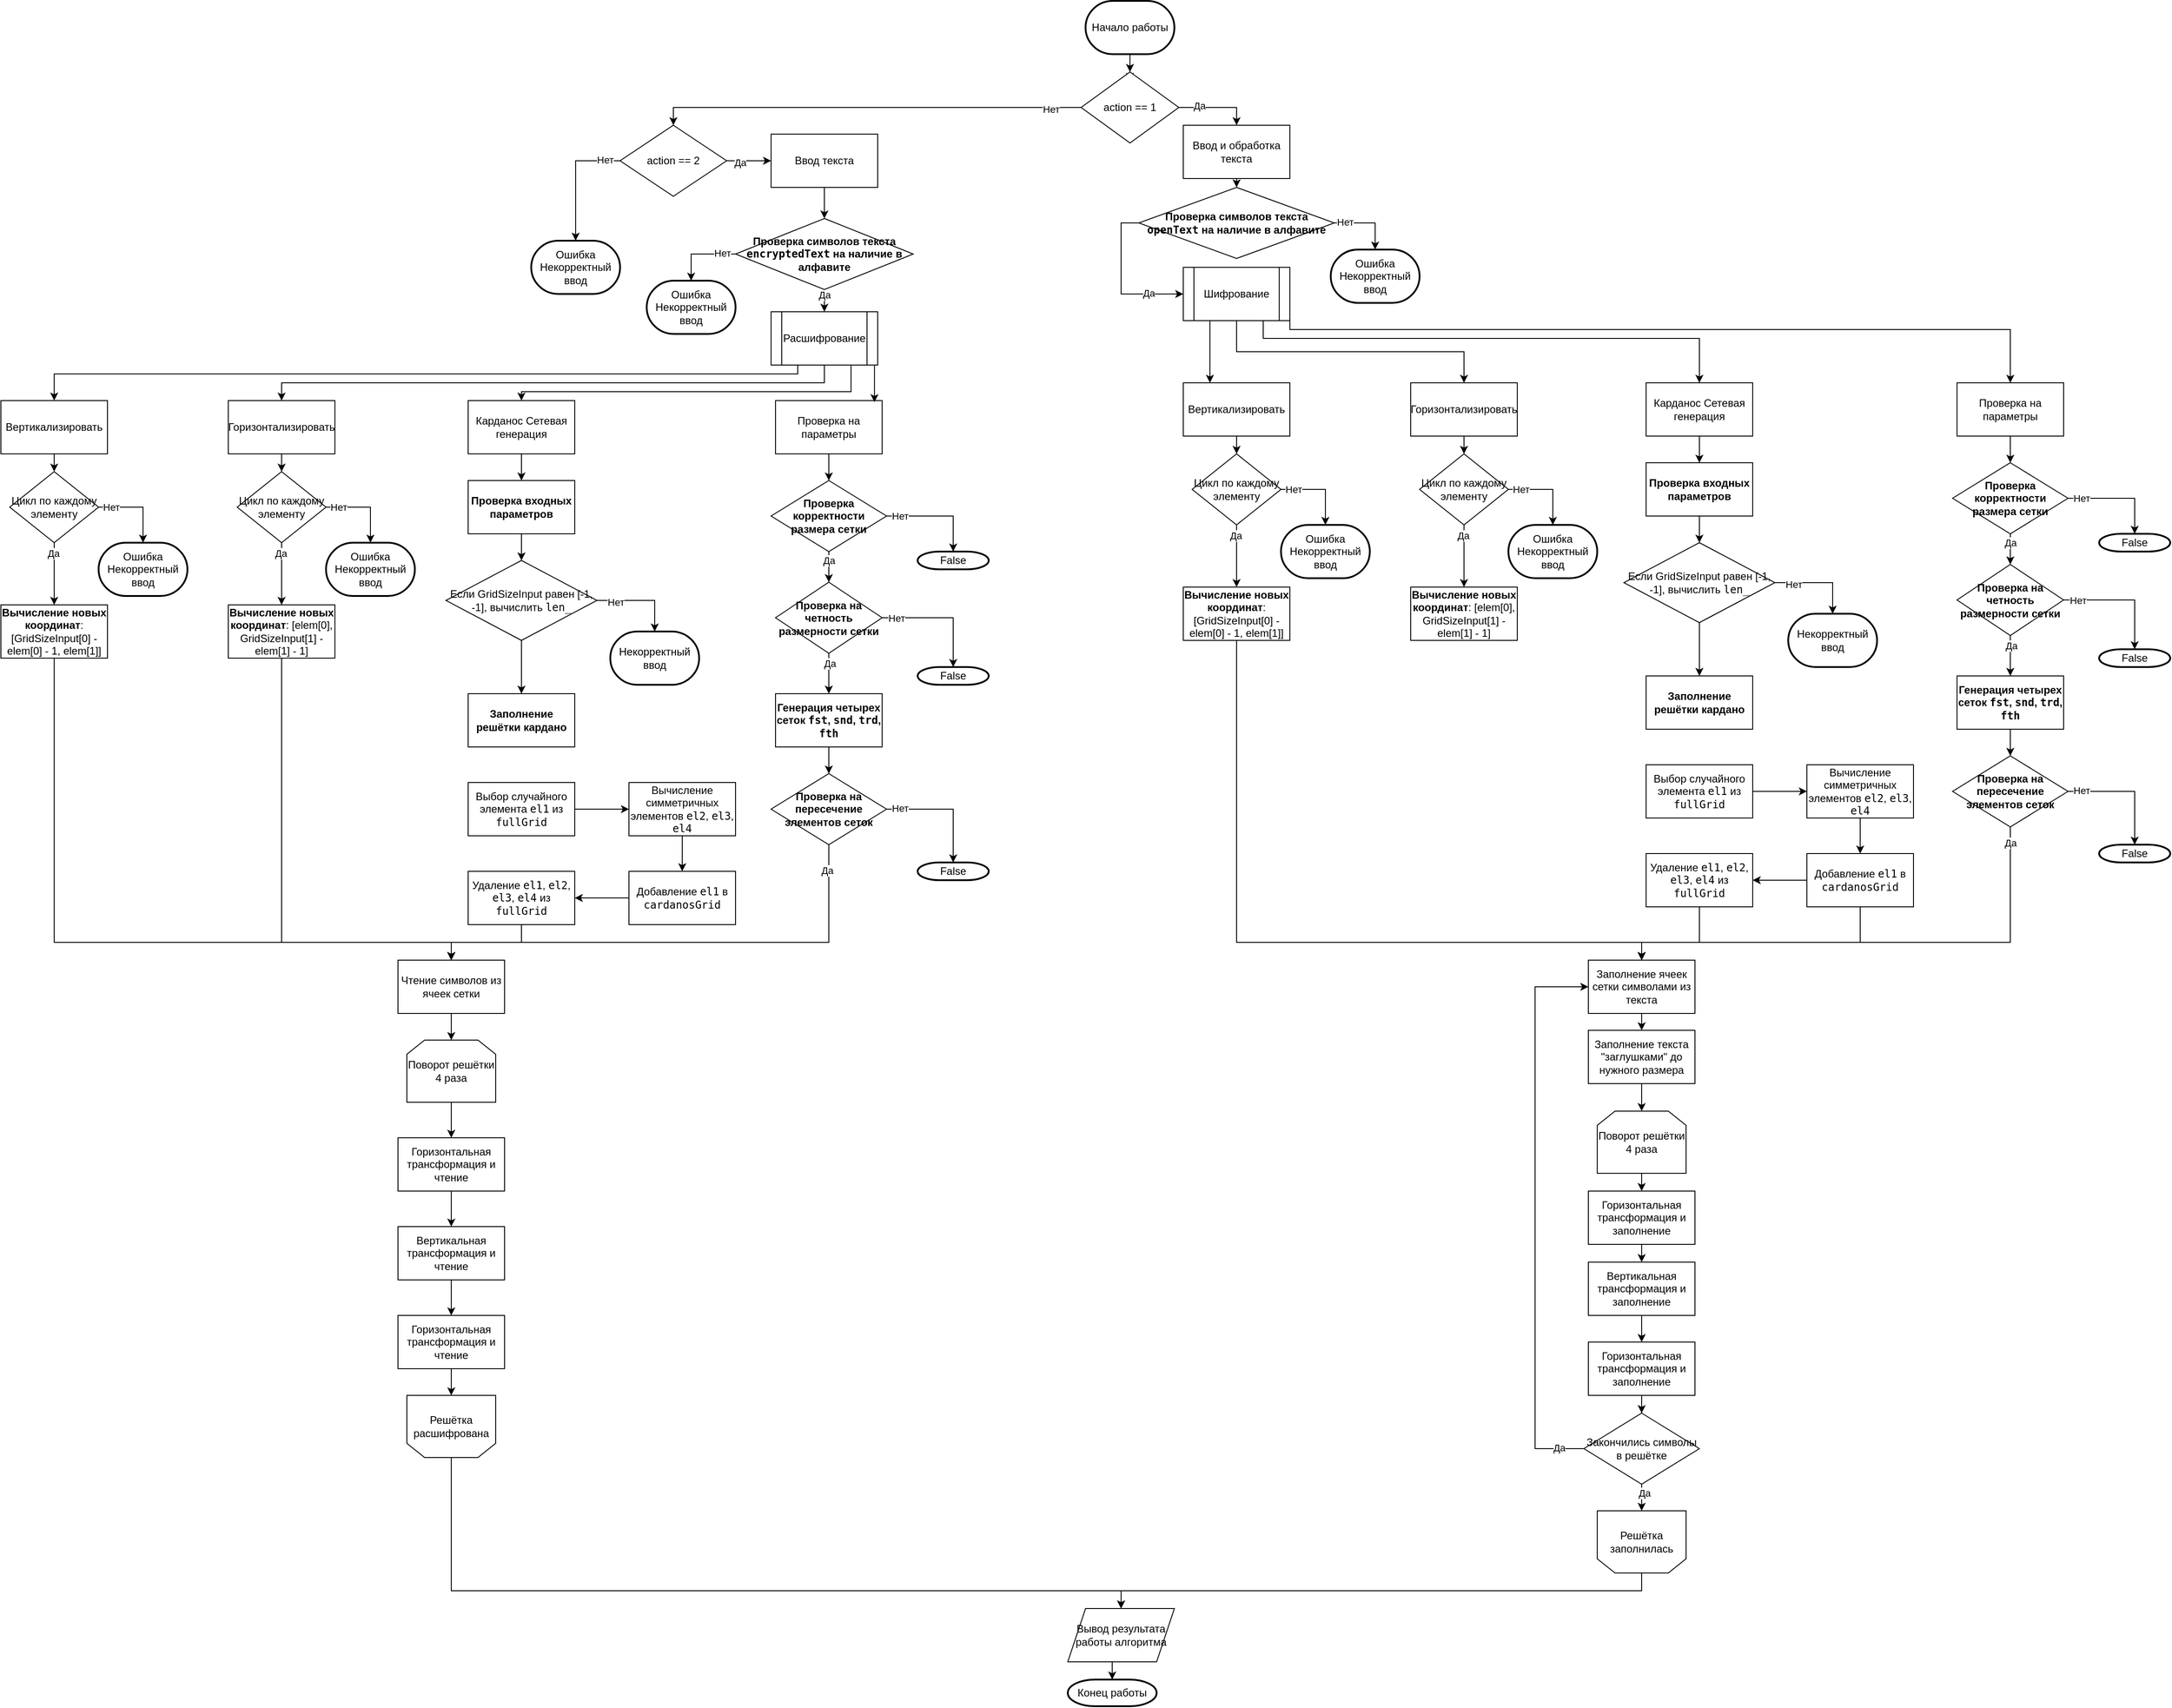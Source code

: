 <mxfile version="24.4.0" type="device">
  <diagram name="Страница — 1" id="r_DKx0A9JSC__PHDNdbE">
    <mxGraphModel dx="3703" dy="1023" grid="1" gridSize="10" guides="1" tooltips="1" connect="1" arrows="1" fold="1" page="1" pageScale="1" pageWidth="827" pageHeight="1169" math="0" shadow="0">
      <root>
        <mxCell id="0" />
        <mxCell id="1" parent="0" />
        <mxCell id="kQdaW1ZjUxV4kraGPTdQ-3" style="edgeStyle=orthogonalEdgeStyle;rounded=0;orthogonalLoop=1;jettySize=auto;html=1;exitX=0.5;exitY=1;exitDx=0;exitDy=0;exitPerimeter=0;entryX=0.5;entryY=0;entryDx=0;entryDy=0;" parent="1" edge="1">
          <mxGeometry relative="1" as="geometry">
            <mxPoint x="414" y="70" as="sourcePoint" />
            <mxPoint x="414" y="100" as="targetPoint" />
          </mxGeometry>
        </mxCell>
        <mxCell id="kQdaW1ZjUxV4kraGPTdQ-4" style="edgeStyle=orthogonalEdgeStyle;rounded=0;orthogonalLoop=1;jettySize=auto;html=1;exitX=0.5;exitY=1;exitDx=0;exitDy=0;exitPerimeter=0;entryX=0.5;entryY=0;entryDx=0;entryDy=0;" parent="1" source="kQdaW1ZjUxV4kraGPTdQ-5" target="kQdaW1ZjUxV4kraGPTdQ-10" edge="1">
          <mxGeometry relative="1" as="geometry" />
        </mxCell>
        <mxCell id="kQdaW1ZjUxV4kraGPTdQ-5" value="Начало работы" style="strokeWidth=2;html=1;shape=mxgraph.flowchart.terminator;whiteSpace=wrap;" parent="1" vertex="1">
          <mxGeometry x="364" y="10" width="100" height="60" as="geometry" />
        </mxCell>
        <mxCell id="kQdaW1ZjUxV4kraGPTdQ-6" style="edgeStyle=orthogonalEdgeStyle;rounded=0;orthogonalLoop=1;jettySize=auto;html=1;exitX=0;exitY=0.5;exitDx=0;exitDy=0;entryX=0.5;entryY=0;entryDx=0;entryDy=0;" parent="1" source="kQdaW1ZjUxV4kraGPTdQ-10" target="kQdaW1ZjUxV4kraGPTdQ-13" edge="1">
          <mxGeometry relative="1" as="geometry" />
        </mxCell>
        <mxCell id="kQdaW1ZjUxV4kraGPTdQ-7" value="Нет" style="edgeLabel;html=1;align=center;verticalAlign=middle;resizable=0;points=[];" parent="kQdaW1ZjUxV4kraGPTdQ-6" vertex="1" connectable="0">
          <mxGeometry x="-0.855" y="2" relative="1" as="geometry">
            <mxPoint as="offset" />
          </mxGeometry>
        </mxCell>
        <mxCell id="kQdaW1ZjUxV4kraGPTdQ-8" style="edgeStyle=orthogonalEdgeStyle;rounded=0;orthogonalLoop=1;jettySize=auto;html=1;exitX=1;exitY=0.5;exitDx=0;exitDy=0;entryX=0.5;entryY=0;entryDx=0;entryDy=0;" parent="1" source="kQdaW1ZjUxV4kraGPTdQ-10" target="TUZo_0uu6zz-YUmoETqF-57" edge="1">
          <mxGeometry relative="1" as="geometry">
            <mxPoint x="534" y="150" as="targetPoint" />
          </mxGeometry>
        </mxCell>
        <mxCell id="kQdaW1ZjUxV4kraGPTdQ-9" value="Да" style="edgeLabel;html=1;align=center;verticalAlign=middle;resizable=0;points=[];" parent="kQdaW1ZjUxV4kraGPTdQ-8" vertex="1" connectable="0">
          <mxGeometry x="-0.469" y="2" relative="1" as="geometry">
            <mxPoint as="offset" />
          </mxGeometry>
        </mxCell>
        <mxCell id="kQdaW1ZjUxV4kraGPTdQ-10" value="action == 1" style="rhombus;whiteSpace=wrap;html=1;" parent="1" vertex="1">
          <mxGeometry x="359" y="90" width="110" height="80" as="geometry" />
        </mxCell>
        <mxCell id="kQdaW1ZjUxV4kraGPTdQ-11" style="edgeStyle=orthogonalEdgeStyle;rounded=0;orthogonalLoop=1;jettySize=auto;html=1;exitX=1;exitY=0.5;exitDx=0;exitDy=0;entryX=0;entryY=0.5;entryDx=0;entryDy=0;" parent="1" source="kQdaW1ZjUxV4kraGPTdQ-13" edge="1">
          <mxGeometry relative="1" as="geometry">
            <mxPoint x="10" y="190" as="targetPoint" />
          </mxGeometry>
        </mxCell>
        <mxCell id="kQdaW1ZjUxV4kraGPTdQ-12" value="Да" style="edgeLabel;html=1;align=center;verticalAlign=middle;resizable=0;points=[];" parent="kQdaW1ZjUxV4kraGPTdQ-11" vertex="1" connectable="0">
          <mxGeometry x="-0.405" y="-2" relative="1" as="geometry">
            <mxPoint as="offset" />
          </mxGeometry>
        </mxCell>
        <mxCell id="kQdaW1ZjUxV4kraGPTdQ-13" value="action == 2" style="rhombus;whiteSpace=wrap;html=1;" parent="1" vertex="1">
          <mxGeometry x="-160" y="150" width="120" height="80" as="geometry" />
        </mxCell>
        <mxCell id="kQdaW1ZjUxV4kraGPTdQ-14" value="Ошибка Некорректный ввод" style="strokeWidth=2;html=1;shape=mxgraph.flowchart.terminator;whiteSpace=wrap;" parent="1" vertex="1">
          <mxGeometry x="-260" y="280" width="100" height="60" as="geometry" />
        </mxCell>
        <mxCell id="kQdaW1ZjUxV4kraGPTdQ-15" style="edgeStyle=orthogonalEdgeStyle;rounded=0;orthogonalLoop=1;jettySize=auto;html=1;exitX=0;exitY=0.5;exitDx=0;exitDy=0;entryX=0.5;entryY=0;entryDx=0;entryDy=0;entryPerimeter=0;" parent="1" source="kQdaW1ZjUxV4kraGPTdQ-13" target="kQdaW1ZjUxV4kraGPTdQ-14" edge="1">
          <mxGeometry relative="1" as="geometry" />
        </mxCell>
        <mxCell id="kQdaW1ZjUxV4kraGPTdQ-16" value="Нет" style="edgeLabel;html=1;align=center;verticalAlign=middle;resizable=0;points=[];" parent="kQdaW1ZjUxV4kraGPTdQ-15" vertex="1" connectable="0">
          <mxGeometry x="-0.76" y="-1" relative="1" as="geometry">
            <mxPoint as="offset" />
          </mxGeometry>
        </mxCell>
        <mxCell id="TUZo_0uu6zz-YUmoETqF-12" style="edgeStyle=orthogonalEdgeStyle;rounded=0;orthogonalLoop=1;jettySize=auto;html=1;exitX=0.25;exitY=1;exitDx=0;exitDy=0;" edge="1" parent="1" source="kQdaW1ZjUxV4kraGPTdQ-17" target="kQdaW1ZjUxV4kraGPTdQ-23">
          <mxGeometry relative="1" as="geometry">
            <Array as="points">
              <mxPoint x="504" y="430" />
              <mxPoint x="504" y="430" />
            </Array>
          </mxGeometry>
        </mxCell>
        <mxCell id="TUZo_0uu6zz-YUmoETqF-13" style="edgeStyle=orthogonalEdgeStyle;rounded=0;orthogonalLoop=1;jettySize=auto;html=1;exitX=0.5;exitY=1;exitDx=0;exitDy=0;" edge="1" parent="1" source="kQdaW1ZjUxV4kraGPTdQ-17" target="kQdaW1ZjUxV4kraGPTdQ-37">
          <mxGeometry relative="1" as="geometry" />
        </mxCell>
        <mxCell id="TUZo_0uu6zz-YUmoETqF-14" style="edgeStyle=orthogonalEdgeStyle;rounded=0;orthogonalLoop=1;jettySize=auto;html=1;exitX=0.75;exitY=1;exitDx=0;exitDy=0;entryX=0.5;entryY=0;entryDx=0;entryDy=0;" edge="1" parent="1" source="kQdaW1ZjUxV4kraGPTdQ-17" target="kQdaW1ZjUxV4kraGPTdQ-50">
          <mxGeometry relative="1" as="geometry">
            <Array as="points">
              <mxPoint x="564" y="390" />
              <mxPoint x="1055" y="390" />
            </Array>
          </mxGeometry>
        </mxCell>
        <mxCell id="TUZo_0uu6zz-YUmoETqF-15" style="edgeStyle=orthogonalEdgeStyle;rounded=0;orthogonalLoop=1;jettySize=auto;html=1;exitX=1;exitY=1;exitDx=0;exitDy=0;entryX=0.5;entryY=0;entryDx=0;entryDy=0;" edge="1" parent="1" source="kQdaW1ZjUxV4kraGPTdQ-17" target="kQdaW1ZjUxV4kraGPTdQ-71">
          <mxGeometry relative="1" as="geometry">
            <mxPoint x="1320" y="410" as="targetPoint" />
            <Array as="points">
              <mxPoint x="594" y="380" />
              <mxPoint x="1405" y="380" />
            </Array>
          </mxGeometry>
        </mxCell>
        <mxCell id="kQdaW1ZjUxV4kraGPTdQ-17" value="Шифрование" style="shape=process;whiteSpace=wrap;html=1;backgroundOutline=1;" parent="1" vertex="1">
          <mxGeometry x="474" y="310" width="120" height="60" as="geometry" />
        </mxCell>
        <mxCell id="TUZo_0uu6zz-YUmoETqF-6" style="edgeStyle=orthogonalEdgeStyle;rounded=0;orthogonalLoop=1;jettySize=auto;html=1;exitX=0.5;exitY=1;exitDx=0;exitDy=0;entryX=0.5;entryY=0;entryDx=0;entryDy=0;" edge="1" parent="1" target="TUZo_0uu6zz-YUmoETqF-2">
          <mxGeometry relative="1" as="geometry">
            <mxPoint x="534" y="210" as="sourcePoint" />
          </mxGeometry>
        </mxCell>
        <mxCell id="TUZo_0uu6zz-YUmoETqF-35" style="edgeStyle=orthogonalEdgeStyle;rounded=0;orthogonalLoop=1;jettySize=auto;html=1;exitX=0.5;exitY=1;exitDx=0;exitDy=0;entryX=0.5;entryY=0;entryDx=0;entryDy=0;" edge="1" parent="1" target="kQdaW1ZjUxV4kraGPTdQ-199">
          <mxGeometry relative="1" as="geometry">
            <mxPoint x="70" y="220" as="sourcePoint" />
          </mxGeometry>
        </mxCell>
        <mxCell id="TUZo_0uu6zz-YUmoETqF-40" style="edgeStyle=orthogonalEdgeStyle;rounded=0;orthogonalLoop=1;jettySize=auto;html=1;exitX=0.75;exitY=1;exitDx=0;exitDy=0;entryX=0.5;entryY=0;entryDx=0;entryDy=0;" edge="1" parent="1" source="kQdaW1ZjUxV4kraGPTdQ-22" target="kQdaW1ZjUxV4kraGPTdQ-151">
          <mxGeometry relative="1" as="geometry">
            <Array as="points">
              <mxPoint x="100" y="450" />
              <mxPoint x="-271" y="450" />
            </Array>
          </mxGeometry>
        </mxCell>
        <mxCell id="TUZo_0uu6zz-YUmoETqF-41" style="edgeStyle=orthogonalEdgeStyle;rounded=0;orthogonalLoop=1;jettySize=auto;html=1;exitX=0.5;exitY=1;exitDx=0;exitDy=0;entryX=0.5;entryY=0;entryDx=0;entryDy=0;" edge="1" parent="1" source="kQdaW1ZjUxV4kraGPTdQ-22" target="kQdaW1ZjUxV4kraGPTdQ-141">
          <mxGeometry relative="1" as="geometry" />
        </mxCell>
        <mxCell id="TUZo_0uu6zz-YUmoETqF-42" style="edgeStyle=orthogonalEdgeStyle;rounded=0;orthogonalLoop=1;jettySize=auto;html=1;exitX=0.25;exitY=1;exitDx=0;exitDy=0;entryX=0.5;entryY=0;entryDx=0;entryDy=0;" edge="1" parent="1" source="kQdaW1ZjUxV4kraGPTdQ-22" target="kQdaW1ZjUxV4kraGPTdQ-131">
          <mxGeometry relative="1" as="geometry">
            <Array as="points">
              <mxPoint x="40" y="430" />
              <mxPoint x="-797" y="430" />
            </Array>
          </mxGeometry>
        </mxCell>
        <mxCell id="kQdaW1ZjUxV4kraGPTdQ-22" value="Расшифрование" style="shape=process;whiteSpace=wrap;html=1;backgroundOutline=1;" parent="1" vertex="1">
          <mxGeometry x="10" y="360" width="120" height="60" as="geometry" />
        </mxCell>
        <mxCell id="kQdaW1ZjUxV4kraGPTdQ-26" style="edgeStyle=orthogonalEdgeStyle;rounded=0;orthogonalLoop=1;jettySize=auto;html=1;exitX=0.5;exitY=1;exitDx=0;exitDy=0;entryX=0.5;entryY=0;entryDx=0;entryDy=0;" parent="1" source="kQdaW1ZjUxV4kraGPTdQ-23" target="kQdaW1ZjUxV4kraGPTdQ-25" edge="1">
          <mxGeometry relative="1" as="geometry" />
        </mxCell>
        <mxCell id="kQdaW1ZjUxV4kraGPTdQ-23" value="Вертикализировать" style="rounded=0;whiteSpace=wrap;html=1;" parent="1" vertex="1">
          <mxGeometry x="474" y="440" width="120" height="60" as="geometry" />
        </mxCell>
        <mxCell id="kQdaW1ZjUxV4kraGPTdQ-32" style="edgeStyle=orthogonalEdgeStyle;rounded=0;orthogonalLoop=1;jettySize=auto;html=1;exitX=0.5;exitY=1;exitDx=0;exitDy=0;" parent="1" source="kQdaW1ZjUxV4kraGPTdQ-25" target="kQdaW1ZjUxV4kraGPTdQ-31" edge="1">
          <mxGeometry relative="1" as="geometry" />
        </mxCell>
        <mxCell id="kQdaW1ZjUxV4kraGPTdQ-33" value="Да" style="edgeLabel;html=1;align=center;verticalAlign=middle;resizable=0;points=[];" parent="kQdaW1ZjUxV4kraGPTdQ-32" vertex="1" connectable="0">
          <mxGeometry x="-0.657" y="-1" relative="1" as="geometry">
            <mxPoint as="offset" />
          </mxGeometry>
        </mxCell>
        <mxCell id="kQdaW1ZjUxV4kraGPTdQ-25" value="Цикл по каждому элементу" style="rhombus;whiteSpace=wrap;html=1;" parent="1" vertex="1">
          <mxGeometry x="484" y="520" width="100" height="80" as="geometry" />
        </mxCell>
        <mxCell id="kQdaW1ZjUxV4kraGPTdQ-28" value="Ошибка Некорректный ввод" style="strokeWidth=2;html=1;shape=mxgraph.flowchart.terminator;whiteSpace=wrap;" parent="1" vertex="1">
          <mxGeometry x="584" y="600" width="100" height="60" as="geometry" />
        </mxCell>
        <mxCell id="kQdaW1ZjUxV4kraGPTdQ-29" style="edgeStyle=orthogonalEdgeStyle;rounded=0;orthogonalLoop=1;jettySize=auto;html=1;exitX=1;exitY=0.5;exitDx=0;exitDy=0;entryX=0.5;entryY=0;entryDx=0;entryDy=0;entryPerimeter=0;" parent="1" source="kQdaW1ZjUxV4kraGPTdQ-25" target="kQdaW1ZjUxV4kraGPTdQ-28" edge="1">
          <mxGeometry relative="1" as="geometry" />
        </mxCell>
        <mxCell id="kQdaW1ZjUxV4kraGPTdQ-30" value="Нет" style="edgeLabel;html=1;align=center;verticalAlign=middle;resizable=0;points=[];" parent="kQdaW1ZjUxV4kraGPTdQ-29" vertex="1" connectable="0">
          <mxGeometry x="-0.689" relative="1" as="geometry">
            <mxPoint as="offset" />
          </mxGeometry>
        </mxCell>
        <mxCell id="TUZo_0uu6zz-YUmoETqF-18" style="edgeStyle=orthogonalEdgeStyle;rounded=0;orthogonalLoop=1;jettySize=auto;html=1;exitX=0.5;exitY=1;exitDx=0;exitDy=0;entryX=0.5;entryY=0;entryDx=0;entryDy=0;" edge="1" parent="1" source="kQdaW1ZjUxV4kraGPTdQ-31" target="kQdaW1ZjUxV4kraGPTdQ-117">
          <mxGeometry relative="1" as="geometry">
            <Array as="points">
              <mxPoint x="534" y="1070" />
              <mxPoint x="990" y="1070" />
            </Array>
          </mxGeometry>
        </mxCell>
        <mxCell id="kQdaW1ZjUxV4kraGPTdQ-31" value="&lt;strong&gt;Вычисление новых координат&lt;/strong&gt;: [GridSizeInput[0] - elem[0] - 1, elem[1]]" style="rounded=0;whiteSpace=wrap;html=1;" parent="1" vertex="1">
          <mxGeometry x="474" y="670" width="120" height="60" as="geometry" />
        </mxCell>
        <mxCell id="kQdaW1ZjUxV4kraGPTdQ-49" style="edgeStyle=orthogonalEdgeStyle;rounded=0;orthogonalLoop=1;jettySize=auto;html=1;exitX=0.5;exitY=1;exitDx=0;exitDy=0;entryX=0.5;entryY=0;entryDx=0;entryDy=0;" parent="1" source="kQdaW1ZjUxV4kraGPTdQ-37" target="kQdaW1ZjUxV4kraGPTdQ-42" edge="1">
          <mxGeometry relative="1" as="geometry" />
        </mxCell>
        <mxCell id="kQdaW1ZjUxV4kraGPTdQ-37" value="Горизонтализировать" style="rounded=0;whiteSpace=wrap;html=1;" parent="1" vertex="1">
          <mxGeometry x="730" y="440" width="120" height="60" as="geometry" />
        </mxCell>
        <mxCell id="kQdaW1ZjUxV4kraGPTdQ-40" style="edgeStyle=orthogonalEdgeStyle;rounded=0;orthogonalLoop=1;jettySize=auto;html=1;exitX=0.5;exitY=1;exitDx=0;exitDy=0;" parent="1" source="kQdaW1ZjUxV4kraGPTdQ-42" target="kQdaW1ZjUxV4kraGPTdQ-46" edge="1">
          <mxGeometry relative="1" as="geometry" />
        </mxCell>
        <mxCell id="kQdaW1ZjUxV4kraGPTdQ-41" value="Да" style="edgeLabel;html=1;align=center;verticalAlign=middle;resizable=0;points=[];" parent="kQdaW1ZjUxV4kraGPTdQ-40" vertex="1" connectable="0">
          <mxGeometry x="-0.657" y="-1" relative="1" as="geometry">
            <mxPoint as="offset" />
          </mxGeometry>
        </mxCell>
        <mxCell id="kQdaW1ZjUxV4kraGPTdQ-42" value="Цикл по каждому элементу" style="rhombus;whiteSpace=wrap;html=1;" parent="1" vertex="1">
          <mxGeometry x="740" y="520" width="100" height="80" as="geometry" />
        </mxCell>
        <mxCell id="kQdaW1ZjUxV4kraGPTdQ-43" value="Ошибка Некорректный ввод" style="strokeWidth=2;html=1;shape=mxgraph.flowchart.terminator;whiteSpace=wrap;" parent="1" vertex="1">
          <mxGeometry x="840" y="600" width="100" height="60" as="geometry" />
        </mxCell>
        <mxCell id="kQdaW1ZjUxV4kraGPTdQ-44" style="edgeStyle=orthogonalEdgeStyle;rounded=0;orthogonalLoop=1;jettySize=auto;html=1;exitX=1;exitY=0.5;exitDx=0;exitDy=0;entryX=0.5;entryY=0;entryDx=0;entryDy=0;entryPerimeter=0;" parent="1" source="kQdaW1ZjUxV4kraGPTdQ-42" target="kQdaW1ZjUxV4kraGPTdQ-43" edge="1">
          <mxGeometry relative="1" as="geometry" />
        </mxCell>
        <mxCell id="kQdaW1ZjUxV4kraGPTdQ-45" value="Нет" style="edgeLabel;html=1;align=center;verticalAlign=middle;resizable=0;points=[];" parent="kQdaW1ZjUxV4kraGPTdQ-44" vertex="1" connectable="0">
          <mxGeometry x="-0.689" relative="1" as="geometry">
            <mxPoint as="offset" />
          </mxGeometry>
        </mxCell>
        <mxCell id="kQdaW1ZjUxV4kraGPTdQ-46" value="&lt;strong&gt;Вычисление новых координат&lt;/strong&gt;: [elem[0], GridSizeInput[1] - elem[1] - 1]" style="rounded=0;whiteSpace=wrap;html=1;" parent="1" vertex="1">
          <mxGeometry x="730" y="670" width="120" height="60" as="geometry" />
        </mxCell>
        <mxCell id="kQdaW1ZjUxV4kraGPTdQ-53" style="edgeStyle=orthogonalEdgeStyle;rounded=0;orthogonalLoop=1;jettySize=auto;html=1;exitX=0.5;exitY=1;exitDx=0;exitDy=0;entryX=0.5;entryY=0;entryDx=0;entryDy=0;" parent="1" source="kQdaW1ZjUxV4kraGPTdQ-50" target="kQdaW1ZjUxV4kraGPTdQ-52" edge="1">
          <mxGeometry relative="1" as="geometry" />
        </mxCell>
        <mxCell id="kQdaW1ZjUxV4kraGPTdQ-50" value="Карданос Сетевая генерация" style="rounded=0;whiteSpace=wrap;html=1;" parent="1" vertex="1">
          <mxGeometry x="995" y="440" width="120" height="60" as="geometry" />
        </mxCell>
        <mxCell id="kQdaW1ZjUxV4kraGPTdQ-55" style="edgeStyle=orthogonalEdgeStyle;rounded=0;orthogonalLoop=1;jettySize=auto;html=1;exitX=0.5;exitY=1;exitDx=0;exitDy=0;entryX=0.5;entryY=0;entryDx=0;entryDy=0;" parent="1" source="kQdaW1ZjUxV4kraGPTdQ-52" target="kQdaW1ZjUxV4kraGPTdQ-54" edge="1">
          <mxGeometry relative="1" as="geometry" />
        </mxCell>
        <mxCell id="kQdaW1ZjUxV4kraGPTdQ-52" value="&lt;strong&gt;Проверка входных параметров&lt;/strong&gt;" style="rounded=0;whiteSpace=wrap;html=1;" parent="1" vertex="1">
          <mxGeometry x="995" y="530" width="120" height="60" as="geometry" />
        </mxCell>
        <mxCell id="kQdaW1ZjUxV4kraGPTdQ-61" style="edgeStyle=orthogonalEdgeStyle;rounded=0;orthogonalLoop=1;jettySize=auto;html=1;exitX=0.5;exitY=1;exitDx=0;exitDy=0;entryX=0.5;entryY=0;entryDx=0;entryDy=0;" parent="1" source="kQdaW1ZjUxV4kraGPTdQ-54" target="kQdaW1ZjUxV4kraGPTdQ-60" edge="1">
          <mxGeometry relative="1" as="geometry" />
        </mxCell>
        <mxCell id="kQdaW1ZjUxV4kraGPTdQ-54" value="Если GridSizeInput равен [-1, -1], вычислить &lt;code&gt;len_&lt;/code&gt;" style="rhombus;whiteSpace=wrap;html=1;" parent="1" vertex="1">
          <mxGeometry x="970" y="620" width="170" height="90" as="geometry" />
        </mxCell>
        <mxCell id="kQdaW1ZjUxV4kraGPTdQ-56" value="Некорректный ввод" style="strokeWidth=2;html=1;shape=mxgraph.flowchart.terminator;whiteSpace=wrap;" parent="1" vertex="1">
          <mxGeometry x="1155" y="700" width="100" height="60" as="geometry" />
        </mxCell>
        <mxCell id="kQdaW1ZjUxV4kraGPTdQ-57" style="edgeStyle=orthogonalEdgeStyle;rounded=0;orthogonalLoop=1;jettySize=auto;html=1;exitX=1;exitY=0.5;exitDx=0;exitDy=0;entryX=0.5;entryY=0;entryDx=0;entryDy=0;entryPerimeter=0;" parent="1" source="kQdaW1ZjUxV4kraGPTdQ-54" target="kQdaW1ZjUxV4kraGPTdQ-56" edge="1">
          <mxGeometry relative="1" as="geometry" />
        </mxCell>
        <mxCell id="kQdaW1ZjUxV4kraGPTdQ-58" value="Нет" style="edgeLabel;html=1;align=center;verticalAlign=middle;resizable=0;points=[];" parent="kQdaW1ZjUxV4kraGPTdQ-57" vertex="1" connectable="0">
          <mxGeometry x="-0.58" y="-2" relative="1" as="geometry">
            <mxPoint as="offset" />
          </mxGeometry>
        </mxCell>
        <mxCell id="kQdaW1ZjUxV4kraGPTdQ-60" value="&lt;strong&gt;Заполнение решётки кардано&lt;/strong&gt;" style="rounded=0;whiteSpace=wrap;html=1;" parent="1" vertex="1">
          <mxGeometry x="995" y="770" width="120" height="60" as="geometry" />
        </mxCell>
        <mxCell id="kQdaW1ZjUxV4kraGPTdQ-66" style="edgeStyle=orthogonalEdgeStyle;rounded=0;orthogonalLoop=1;jettySize=auto;html=1;exitX=1;exitY=0.5;exitDx=0;exitDy=0;entryX=0;entryY=0.5;entryDx=0;entryDy=0;" parent="1" source="kQdaW1ZjUxV4kraGPTdQ-62" target="kQdaW1ZjUxV4kraGPTdQ-63" edge="1">
          <mxGeometry relative="1" as="geometry" />
        </mxCell>
        <mxCell id="kQdaW1ZjUxV4kraGPTdQ-62" value="Выбор случайного элемента &lt;code&gt;el1&lt;/code&gt; из &lt;code&gt;fullGrid&lt;/code&gt;" style="rounded=0;whiteSpace=wrap;html=1;" parent="1" vertex="1">
          <mxGeometry x="995" y="870" width="120" height="60" as="geometry" />
        </mxCell>
        <mxCell id="kQdaW1ZjUxV4kraGPTdQ-67" style="edgeStyle=orthogonalEdgeStyle;rounded=0;orthogonalLoop=1;jettySize=auto;html=1;exitX=0.5;exitY=1;exitDx=0;exitDy=0;entryX=0.5;entryY=0;entryDx=0;entryDy=0;" parent="1" source="kQdaW1ZjUxV4kraGPTdQ-63" target="kQdaW1ZjUxV4kraGPTdQ-64" edge="1">
          <mxGeometry relative="1" as="geometry" />
        </mxCell>
        <mxCell id="kQdaW1ZjUxV4kraGPTdQ-63" value="Вычисление симметричных элементов &lt;code&gt;el2&lt;/code&gt;, &lt;code&gt;el3&lt;/code&gt;, &lt;code&gt;el4&lt;/code&gt;" style="rounded=0;whiteSpace=wrap;html=1;" parent="1" vertex="1">
          <mxGeometry x="1176" y="870" width="120" height="60" as="geometry" />
        </mxCell>
        <mxCell id="kQdaW1ZjUxV4kraGPTdQ-68" style="edgeStyle=orthogonalEdgeStyle;rounded=0;orthogonalLoop=1;jettySize=auto;html=1;exitX=0;exitY=0.5;exitDx=0;exitDy=0;entryX=1;entryY=0.5;entryDx=0;entryDy=0;" parent="1" source="kQdaW1ZjUxV4kraGPTdQ-64" target="kQdaW1ZjUxV4kraGPTdQ-65" edge="1">
          <mxGeometry relative="1" as="geometry" />
        </mxCell>
        <mxCell id="TUZo_0uu6zz-YUmoETqF-20" style="edgeStyle=orthogonalEdgeStyle;rounded=0;orthogonalLoop=1;jettySize=auto;html=1;exitX=0.5;exitY=1;exitDx=0;exitDy=0;" edge="1" parent="1" source="kQdaW1ZjUxV4kraGPTdQ-64" target="kQdaW1ZjUxV4kraGPTdQ-117">
          <mxGeometry relative="1" as="geometry">
            <Array as="points">
              <mxPoint x="1236" y="1070" />
              <mxPoint x="990" y="1070" />
            </Array>
          </mxGeometry>
        </mxCell>
        <mxCell id="kQdaW1ZjUxV4kraGPTdQ-64" value="Добавление &lt;code&gt;el1&lt;/code&gt; в &lt;code&gt;cardanosGrid&lt;/code&gt;" style="rounded=0;whiteSpace=wrap;html=1;" parent="1" vertex="1">
          <mxGeometry x="1176" y="970" width="120" height="60" as="geometry" />
        </mxCell>
        <mxCell id="TUZo_0uu6zz-YUmoETqF-19" style="edgeStyle=orthogonalEdgeStyle;rounded=0;orthogonalLoop=1;jettySize=auto;html=1;exitX=0.5;exitY=1;exitDx=0;exitDy=0;entryX=0.5;entryY=0;entryDx=0;entryDy=0;" edge="1" parent="1" source="kQdaW1ZjUxV4kraGPTdQ-65" target="kQdaW1ZjUxV4kraGPTdQ-117">
          <mxGeometry relative="1" as="geometry">
            <Array as="points">
              <mxPoint x="1055" y="1070" />
              <mxPoint x="990" y="1070" />
            </Array>
          </mxGeometry>
        </mxCell>
        <mxCell id="kQdaW1ZjUxV4kraGPTdQ-65" value="Удаление &lt;code&gt;el1&lt;/code&gt;, &lt;code&gt;el2&lt;/code&gt;, &lt;code&gt;el3&lt;/code&gt;, &lt;code&gt;el4&lt;/code&gt; из &lt;code&gt;fullGrid&lt;/code&gt;" style="rounded=0;whiteSpace=wrap;html=1;" parent="1" vertex="1">
          <mxGeometry x="995" y="970" width="120" height="60" as="geometry" />
        </mxCell>
        <mxCell id="kQdaW1ZjUxV4kraGPTdQ-74" style="edgeStyle=orthogonalEdgeStyle;rounded=0;orthogonalLoop=1;jettySize=auto;html=1;exitX=0.5;exitY=1;exitDx=0;exitDy=0;entryX=0.5;entryY=0;entryDx=0;entryDy=0;" parent="1" source="kQdaW1ZjUxV4kraGPTdQ-71" edge="1">
          <mxGeometry relative="1" as="geometry">
            <mxPoint x="1405" y="530" as="targetPoint" />
          </mxGeometry>
        </mxCell>
        <mxCell id="kQdaW1ZjUxV4kraGPTdQ-71" value="Проверка на параметры" style="rounded=0;whiteSpace=wrap;html=1;" parent="1" vertex="1">
          <mxGeometry x="1345" y="440" width="120" height="60" as="geometry" />
        </mxCell>
        <mxCell id="kQdaW1ZjUxV4kraGPTdQ-75" value="False" style="strokeWidth=2;html=1;shape=mxgraph.flowchart.terminator;whiteSpace=wrap;" parent="1" vertex="1">
          <mxGeometry x="1505" y="610" width="80" height="20" as="geometry" />
        </mxCell>
        <mxCell id="kQdaW1ZjUxV4kraGPTdQ-84" style="edgeStyle=orthogonalEdgeStyle;rounded=0;orthogonalLoop=1;jettySize=auto;html=1;exitX=0.5;exitY=1;exitDx=0;exitDy=0;entryX=0.5;entryY=0;entryDx=0;entryDy=0;" parent="1" source="kQdaW1ZjUxV4kraGPTdQ-76" target="kQdaW1ZjUxV4kraGPTdQ-79" edge="1">
          <mxGeometry relative="1" as="geometry" />
        </mxCell>
        <mxCell id="kQdaW1ZjUxV4kraGPTdQ-86" value="Да" style="edgeLabel;html=1;align=center;verticalAlign=middle;resizable=0;points=[];" parent="kQdaW1ZjUxV4kraGPTdQ-84" vertex="1" connectable="0">
          <mxGeometry x="-0.42" relative="1" as="geometry">
            <mxPoint as="offset" />
          </mxGeometry>
        </mxCell>
        <mxCell id="kQdaW1ZjUxV4kraGPTdQ-76" value="&lt;strong&gt;Проверка корректности размера сетки&lt;/strong&gt;" style="rhombus;whiteSpace=wrap;html=1;" parent="1" vertex="1">
          <mxGeometry x="1340" y="530" width="130" height="80" as="geometry" />
        </mxCell>
        <mxCell id="kQdaW1ZjUxV4kraGPTdQ-77" style="edgeStyle=orthogonalEdgeStyle;rounded=0;orthogonalLoop=1;jettySize=auto;html=1;exitX=1;exitY=0.5;exitDx=0;exitDy=0;entryX=0.5;entryY=0;entryDx=0;entryDy=0;entryPerimeter=0;" parent="1" source="kQdaW1ZjUxV4kraGPTdQ-76" target="kQdaW1ZjUxV4kraGPTdQ-75" edge="1">
          <mxGeometry relative="1" as="geometry" />
        </mxCell>
        <mxCell id="kQdaW1ZjUxV4kraGPTdQ-78" value="Нет" style="edgeLabel;html=1;align=center;verticalAlign=middle;resizable=0;points=[];" parent="kQdaW1ZjUxV4kraGPTdQ-77" vertex="1" connectable="0">
          <mxGeometry x="-0.752" relative="1" as="geometry">
            <mxPoint as="offset" />
          </mxGeometry>
        </mxCell>
        <mxCell id="kQdaW1ZjUxV4kraGPTdQ-88" style="edgeStyle=orthogonalEdgeStyle;rounded=0;orthogonalLoop=1;jettySize=auto;html=1;exitX=0.5;exitY=1;exitDx=0;exitDy=0;" parent="1" source="kQdaW1ZjUxV4kraGPTdQ-79" target="kQdaW1ZjUxV4kraGPTdQ-87" edge="1">
          <mxGeometry relative="1" as="geometry" />
        </mxCell>
        <mxCell id="kQdaW1ZjUxV4kraGPTdQ-89" value="Да" style="edgeLabel;html=1;align=center;verticalAlign=middle;resizable=0;points=[];" parent="kQdaW1ZjUxV4kraGPTdQ-88" vertex="1" connectable="0">
          <mxGeometry x="-0.538" y="1" relative="1" as="geometry">
            <mxPoint y="1" as="offset" />
          </mxGeometry>
        </mxCell>
        <mxCell id="kQdaW1ZjUxV4kraGPTdQ-79" value="&lt;strong&gt;Проверка на четность размерности сетки&lt;/strong&gt;" style="rhombus;whiteSpace=wrap;html=1;" parent="1" vertex="1">
          <mxGeometry x="1345" y="644.5" width="120" height="80" as="geometry" />
        </mxCell>
        <mxCell id="kQdaW1ZjUxV4kraGPTdQ-80" value="False" style="strokeWidth=2;html=1;shape=mxgraph.flowchart.terminator;whiteSpace=wrap;" parent="1" vertex="1">
          <mxGeometry x="1505" y="740" width="80" height="20" as="geometry" />
        </mxCell>
        <mxCell id="kQdaW1ZjUxV4kraGPTdQ-81" style="edgeStyle=orthogonalEdgeStyle;rounded=0;orthogonalLoop=1;jettySize=auto;html=1;exitX=1;exitY=0.5;exitDx=0;exitDy=0;entryX=0.5;entryY=0;entryDx=0;entryDy=0;entryPerimeter=0;" parent="1" source="kQdaW1ZjUxV4kraGPTdQ-79" target="kQdaW1ZjUxV4kraGPTdQ-80" edge="1">
          <mxGeometry relative="1" as="geometry" />
        </mxCell>
        <mxCell id="kQdaW1ZjUxV4kraGPTdQ-82" value="Нет" style="edgeLabel;html=1;align=center;verticalAlign=middle;resizable=0;points=[];" parent="kQdaW1ZjUxV4kraGPTdQ-81" vertex="1" connectable="0">
          <mxGeometry x="-0.764" y="1" relative="1" as="geometry">
            <mxPoint y="1" as="offset" />
          </mxGeometry>
        </mxCell>
        <mxCell id="kQdaW1ZjUxV4kraGPTdQ-91" style="edgeStyle=orthogonalEdgeStyle;rounded=0;orthogonalLoop=1;jettySize=auto;html=1;exitX=0.5;exitY=1;exitDx=0;exitDy=0;" parent="1" source="kQdaW1ZjUxV4kraGPTdQ-87" target="kQdaW1ZjUxV4kraGPTdQ-90" edge="1">
          <mxGeometry relative="1" as="geometry" />
        </mxCell>
        <mxCell id="kQdaW1ZjUxV4kraGPTdQ-87" value="&lt;strong&gt;Генерация четырех сеток &lt;code&gt;fst&lt;/code&gt;, &lt;code&gt;snd&lt;/code&gt;, &lt;code&gt;trd&lt;/code&gt;, &lt;code&gt;fth&lt;/code&gt;&lt;/strong&gt;" style="rounded=0;whiteSpace=wrap;html=1;" parent="1" vertex="1">
          <mxGeometry x="1345" y="770" width="120" height="60" as="geometry" />
        </mxCell>
        <mxCell id="TUZo_0uu6zz-YUmoETqF-21" style="edgeStyle=orthogonalEdgeStyle;rounded=0;orthogonalLoop=1;jettySize=auto;html=1;exitX=0.5;exitY=1;exitDx=0;exitDy=0;entryX=0.5;entryY=0;entryDx=0;entryDy=0;" edge="1" parent="1" source="kQdaW1ZjUxV4kraGPTdQ-90" target="kQdaW1ZjUxV4kraGPTdQ-117">
          <mxGeometry relative="1" as="geometry">
            <Array as="points">
              <mxPoint x="1405" y="1070" />
              <mxPoint x="990" y="1070" />
            </Array>
          </mxGeometry>
        </mxCell>
        <mxCell id="TUZo_0uu6zz-YUmoETqF-22" value="Да" style="edgeLabel;html=1;align=center;verticalAlign=middle;resizable=0;points=[];" vertex="1" connectable="0" parent="TUZo_0uu6zz-YUmoETqF-21">
          <mxGeometry x="-0.938" relative="1" as="geometry">
            <mxPoint as="offset" />
          </mxGeometry>
        </mxCell>
        <mxCell id="kQdaW1ZjUxV4kraGPTdQ-90" value="&lt;strong&gt;Проверка на пересечение элементов сеток&lt;/strong&gt;" style="rhombus;whiteSpace=wrap;html=1;" parent="1" vertex="1">
          <mxGeometry x="1340" y="860" width="130" height="80" as="geometry" />
        </mxCell>
        <mxCell id="kQdaW1ZjUxV4kraGPTdQ-92" value="False" style="strokeWidth=2;html=1;shape=mxgraph.flowchart.terminator;whiteSpace=wrap;" parent="1" vertex="1">
          <mxGeometry x="1505" y="960" width="80" height="20" as="geometry" />
        </mxCell>
        <mxCell id="kQdaW1ZjUxV4kraGPTdQ-93" style="edgeStyle=orthogonalEdgeStyle;rounded=0;orthogonalLoop=1;jettySize=auto;html=1;exitX=1;exitY=0.5;exitDx=0;exitDy=0;entryX=0.5;entryY=0;entryDx=0;entryDy=0;entryPerimeter=0;" parent="1" source="kQdaW1ZjUxV4kraGPTdQ-90" target="kQdaW1ZjUxV4kraGPTdQ-92" edge="1">
          <mxGeometry relative="1" as="geometry" />
        </mxCell>
        <mxCell id="kQdaW1ZjUxV4kraGPTdQ-94" value="Нет" style="edgeLabel;html=1;align=center;verticalAlign=middle;resizable=0;points=[];" parent="kQdaW1ZjUxV4kraGPTdQ-93" vertex="1" connectable="0">
          <mxGeometry x="-0.778" y="1" relative="1" as="geometry">
            <mxPoint as="offset" />
          </mxGeometry>
        </mxCell>
        <mxCell id="TUZo_0uu6zz-YUmoETqF-24" style="edgeStyle=orthogonalEdgeStyle;rounded=0;orthogonalLoop=1;jettySize=auto;html=1;exitX=0.5;exitY=1;exitDx=0;exitDy=0;entryX=0.5;entryY=0;entryDx=0;entryDy=0;" edge="1" parent="1" source="kQdaW1ZjUxV4kraGPTdQ-113" target="TUZo_0uu6zz-YUmoETqF-23">
          <mxGeometry relative="1" as="geometry" />
        </mxCell>
        <mxCell id="kQdaW1ZjUxV4kraGPTdQ-113" value="Заполнение текста &quot;заглушками&quot; до нужного размера" style="rounded=0;whiteSpace=wrap;html=1;" parent="1" vertex="1">
          <mxGeometry x="930" y="1169" width="120" height="60" as="geometry" />
        </mxCell>
        <mxCell id="TUZo_0uu6zz-YUmoETqF-16" style="edgeStyle=orthogonalEdgeStyle;rounded=0;orthogonalLoop=1;jettySize=auto;html=1;exitX=0.5;exitY=1;exitDx=0;exitDy=0;entryX=0.5;entryY=0;entryDx=0;entryDy=0;" edge="1" parent="1" source="kQdaW1ZjUxV4kraGPTdQ-117" target="kQdaW1ZjUxV4kraGPTdQ-113">
          <mxGeometry relative="1" as="geometry" />
        </mxCell>
        <mxCell id="kQdaW1ZjUxV4kraGPTdQ-117" value="Заполнение ячеек сетки символами из текста" style="rounded=0;whiteSpace=wrap;html=1;" parent="1" vertex="1">
          <mxGeometry x="930" y="1090" width="120" height="60" as="geometry" />
        </mxCell>
        <mxCell id="kQdaW1ZjUxV4kraGPTdQ-126" style="edgeStyle=orthogonalEdgeStyle;rounded=0;orthogonalLoop=1;jettySize=auto;html=1;exitX=0.5;exitY=1;exitDx=0;exitDy=0;entryX=0.5;entryY=0;entryDx=0;entryDy=0;" parent="1" source="kQdaW1ZjUxV4kraGPTdQ-120" target="kQdaW1ZjUxV4kraGPTdQ-121" edge="1">
          <mxGeometry relative="1" as="geometry" />
        </mxCell>
        <mxCell id="kQdaW1ZjUxV4kraGPTdQ-120" value="Горизонтальная трансформация и заполнение" style="rounded=0;whiteSpace=wrap;html=1;" parent="1" vertex="1">
          <mxGeometry x="930" y="1350" width="120" height="60" as="geometry" />
        </mxCell>
        <mxCell id="TUZo_0uu6zz-YUmoETqF-25" style="edgeStyle=orthogonalEdgeStyle;rounded=0;orthogonalLoop=1;jettySize=auto;html=1;exitX=0.5;exitY=1;exitDx=0;exitDy=0;entryX=0.5;entryY=0;entryDx=0;entryDy=0;" edge="1" parent="1" source="kQdaW1ZjUxV4kraGPTdQ-121" target="kQdaW1ZjUxV4kraGPTdQ-122">
          <mxGeometry relative="1" as="geometry" />
        </mxCell>
        <mxCell id="kQdaW1ZjUxV4kraGPTdQ-121" value="Вертикальная трансформация и заполнение" style="rounded=0;whiteSpace=wrap;html=1;" parent="1" vertex="1">
          <mxGeometry x="930" y="1430" width="120" height="60" as="geometry" />
        </mxCell>
        <mxCell id="TUZo_0uu6zz-YUmoETqF-30" style="edgeStyle=orthogonalEdgeStyle;rounded=0;orthogonalLoop=1;jettySize=auto;html=1;exitX=0.5;exitY=1;exitDx=0;exitDy=0;" edge="1" parent="1" source="kQdaW1ZjUxV4kraGPTdQ-122" target="TUZo_0uu6zz-YUmoETqF-27">
          <mxGeometry relative="1" as="geometry" />
        </mxCell>
        <mxCell id="kQdaW1ZjUxV4kraGPTdQ-122" value="Горизонтальная трансформация и заполнение" style="rounded=0;whiteSpace=wrap;html=1;" parent="1" vertex="1">
          <mxGeometry x="930" y="1520" width="120" height="60" as="geometry" />
        </mxCell>
        <mxCell id="kQdaW1ZjUxV4kraGPTdQ-128" value="Вывод результата работы алгоритма" style="shape=parallelogram;perimeter=parallelogramPerimeter;whiteSpace=wrap;html=1;fixedSize=1;" parent="1" vertex="1">
          <mxGeometry x="344" y="1820" width="120" height="60" as="geometry" />
        </mxCell>
        <mxCell id="kQdaW1ZjUxV4kraGPTdQ-130" style="edgeStyle=orthogonalEdgeStyle;rounded=0;orthogonalLoop=1;jettySize=auto;html=1;exitX=0.5;exitY=1;exitDx=0;exitDy=0;entryX=0.5;entryY=0;entryDx=0;entryDy=0;" parent="1" source="kQdaW1ZjUxV4kraGPTdQ-131" target="kQdaW1ZjUxV4kraGPTdQ-134" edge="1">
          <mxGeometry relative="1" as="geometry" />
        </mxCell>
        <mxCell id="kQdaW1ZjUxV4kraGPTdQ-131" value="Вертикализировать" style="rounded=0;whiteSpace=wrap;html=1;" parent="1" vertex="1">
          <mxGeometry x="-857" y="460" width="120" height="60" as="geometry" />
        </mxCell>
        <mxCell id="kQdaW1ZjUxV4kraGPTdQ-132" style="edgeStyle=orthogonalEdgeStyle;rounded=0;orthogonalLoop=1;jettySize=auto;html=1;exitX=0.5;exitY=1;exitDx=0;exitDy=0;" parent="1" source="kQdaW1ZjUxV4kraGPTdQ-134" target="kQdaW1ZjUxV4kraGPTdQ-138" edge="1">
          <mxGeometry relative="1" as="geometry" />
        </mxCell>
        <mxCell id="kQdaW1ZjUxV4kraGPTdQ-133" value="Да" style="edgeLabel;html=1;align=center;verticalAlign=middle;resizable=0;points=[];" parent="kQdaW1ZjUxV4kraGPTdQ-132" vertex="1" connectable="0">
          <mxGeometry x="-0.657" y="-1" relative="1" as="geometry">
            <mxPoint as="offset" />
          </mxGeometry>
        </mxCell>
        <mxCell id="kQdaW1ZjUxV4kraGPTdQ-134" value="Цикл по каждому элементу" style="rhombus;whiteSpace=wrap;html=1;" parent="1" vertex="1">
          <mxGeometry x="-847" y="540" width="100" height="80" as="geometry" />
        </mxCell>
        <mxCell id="kQdaW1ZjUxV4kraGPTdQ-135" value="Ошибка Некорректный ввод" style="strokeWidth=2;html=1;shape=mxgraph.flowchart.terminator;whiteSpace=wrap;" parent="1" vertex="1">
          <mxGeometry x="-747" y="620" width="100" height="60" as="geometry" />
        </mxCell>
        <mxCell id="kQdaW1ZjUxV4kraGPTdQ-136" style="edgeStyle=orthogonalEdgeStyle;rounded=0;orthogonalLoop=1;jettySize=auto;html=1;exitX=1;exitY=0.5;exitDx=0;exitDy=0;entryX=0.5;entryY=0;entryDx=0;entryDy=0;entryPerimeter=0;" parent="1" source="kQdaW1ZjUxV4kraGPTdQ-134" target="kQdaW1ZjUxV4kraGPTdQ-135" edge="1">
          <mxGeometry relative="1" as="geometry" />
        </mxCell>
        <mxCell id="kQdaW1ZjUxV4kraGPTdQ-137" value="Нет" style="edgeLabel;html=1;align=center;verticalAlign=middle;resizable=0;points=[];" parent="kQdaW1ZjUxV4kraGPTdQ-136" vertex="1" connectable="0">
          <mxGeometry x="-0.689" relative="1" as="geometry">
            <mxPoint as="offset" />
          </mxGeometry>
        </mxCell>
        <mxCell id="TUZo_0uu6zz-YUmoETqF-49" style="edgeStyle=orthogonalEdgeStyle;rounded=0;orthogonalLoop=1;jettySize=auto;html=1;exitX=0.5;exitY=1;exitDx=0;exitDy=0;entryX=0.5;entryY=0;entryDx=0;entryDy=0;" edge="1" parent="1" source="kQdaW1ZjUxV4kraGPTdQ-138" target="kQdaW1ZjUxV4kraGPTdQ-207">
          <mxGeometry relative="1" as="geometry">
            <Array as="points">
              <mxPoint x="-797" y="1070" />
              <mxPoint x="-350" y="1070" />
            </Array>
          </mxGeometry>
        </mxCell>
        <mxCell id="kQdaW1ZjUxV4kraGPTdQ-138" value="&lt;strong&gt;Вычисление новых координат&lt;/strong&gt;: [GridSizeInput[0] - elem[0] - 1, elem[1]]" style="rounded=0;whiteSpace=wrap;html=1;" parent="1" vertex="1">
          <mxGeometry x="-857" y="690" width="120" height="60" as="geometry" />
        </mxCell>
        <mxCell id="kQdaW1ZjUxV4kraGPTdQ-140" style="edgeStyle=orthogonalEdgeStyle;rounded=0;orthogonalLoop=1;jettySize=auto;html=1;exitX=0.5;exitY=1;exitDx=0;exitDy=0;entryX=0.5;entryY=0;entryDx=0;entryDy=0;" parent="1" source="kQdaW1ZjUxV4kraGPTdQ-141" target="kQdaW1ZjUxV4kraGPTdQ-144" edge="1">
          <mxGeometry relative="1" as="geometry" />
        </mxCell>
        <mxCell id="kQdaW1ZjUxV4kraGPTdQ-141" value="Горизонтализировать" style="rounded=0;whiteSpace=wrap;html=1;" parent="1" vertex="1">
          <mxGeometry x="-601" y="460" width="120" height="60" as="geometry" />
        </mxCell>
        <mxCell id="kQdaW1ZjUxV4kraGPTdQ-142" style="edgeStyle=orthogonalEdgeStyle;rounded=0;orthogonalLoop=1;jettySize=auto;html=1;exitX=0.5;exitY=1;exitDx=0;exitDy=0;" parent="1" source="kQdaW1ZjUxV4kraGPTdQ-144" target="kQdaW1ZjUxV4kraGPTdQ-148" edge="1">
          <mxGeometry relative="1" as="geometry" />
        </mxCell>
        <mxCell id="kQdaW1ZjUxV4kraGPTdQ-143" value="Да" style="edgeLabel;html=1;align=center;verticalAlign=middle;resizable=0;points=[];" parent="kQdaW1ZjUxV4kraGPTdQ-142" vertex="1" connectable="0">
          <mxGeometry x="-0.657" y="-1" relative="1" as="geometry">
            <mxPoint as="offset" />
          </mxGeometry>
        </mxCell>
        <mxCell id="kQdaW1ZjUxV4kraGPTdQ-144" value="Цикл по каждому элементу" style="rhombus;whiteSpace=wrap;html=1;" parent="1" vertex="1">
          <mxGeometry x="-591" y="540" width="100" height="80" as="geometry" />
        </mxCell>
        <mxCell id="kQdaW1ZjUxV4kraGPTdQ-145" value="Ошибка Некорректный ввод" style="strokeWidth=2;html=1;shape=mxgraph.flowchart.terminator;whiteSpace=wrap;" parent="1" vertex="1">
          <mxGeometry x="-491" y="620" width="100" height="60" as="geometry" />
        </mxCell>
        <mxCell id="kQdaW1ZjUxV4kraGPTdQ-146" style="edgeStyle=orthogonalEdgeStyle;rounded=0;orthogonalLoop=1;jettySize=auto;html=1;exitX=1;exitY=0.5;exitDx=0;exitDy=0;entryX=0.5;entryY=0;entryDx=0;entryDy=0;entryPerimeter=0;" parent="1" source="kQdaW1ZjUxV4kraGPTdQ-144" target="kQdaW1ZjUxV4kraGPTdQ-145" edge="1">
          <mxGeometry relative="1" as="geometry" />
        </mxCell>
        <mxCell id="kQdaW1ZjUxV4kraGPTdQ-147" value="Нет" style="edgeLabel;html=1;align=center;verticalAlign=middle;resizable=0;points=[];" parent="kQdaW1ZjUxV4kraGPTdQ-146" vertex="1" connectable="0">
          <mxGeometry x="-0.689" relative="1" as="geometry">
            <mxPoint as="offset" />
          </mxGeometry>
        </mxCell>
        <mxCell id="TUZo_0uu6zz-YUmoETqF-48" style="edgeStyle=orthogonalEdgeStyle;rounded=0;orthogonalLoop=1;jettySize=auto;html=1;exitX=0.5;exitY=1;exitDx=0;exitDy=0;entryX=0.5;entryY=0;entryDx=0;entryDy=0;" edge="1" parent="1" source="kQdaW1ZjUxV4kraGPTdQ-148" target="kQdaW1ZjUxV4kraGPTdQ-207">
          <mxGeometry relative="1" as="geometry">
            <Array as="points">
              <mxPoint x="-541" y="1070" />
              <mxPoint x="-350" y="1070" />
            </Array>
          </mxGeometry>
        </mxCell>
        <mxCell id="kQdaW1ZjUxV4kraGPTdQ-148" value="&lt;strong&gt;Вычисление новых координат&lt;/strong&gt;: [elem[0], GridSizeInput[1] - elem[1] - 1]" style="rounded=0;whiteSpace=wrap;html=1;" parent="1" vertex="1">
          <mxGeometry x="-601" y="690" width="120" height="60" as="geometry" />
        </mxCell>
        <mxCell id="kQdaW1ZjUxV4kraGPTdQ-150" style="edgeStyle=orthogonalEdgeStyle;rounded=0;orthogonalLoop=1;jettySize=auto;html=1;exitX=0.5;exitY=1;exitDx=0;exitDy=0;entryX=0.5;entryY=0;entryDx=0;entryDy=0;" parent="1" source="kQdaW1ZjUxV4kraGPTdQ-151" target="kQdaW1ZjUxV4kraGPTdQ-153" edge="1">
          <mxGeometry relative="1" as="geometry" />
        </mxCell>
        <mxCell id="kQdaW1ZjUxV4kraGPTdQ-151" value="Карданос Сетевая генерация" style="rounded=0;whiteSpace=wrap;html=1;" parent="1" vertex="1">
          <mxGeometry x="-331" y="460" width="120" height="60" as="geometry" />
        </mxCell>
        <mxCell id="kQdaW1ZjUxV4kraGPTdQ-152" style="edgeStyle=orthogonalEdgeStyle;rounded=0;orthogonalLoop=1;jettySize=auto;html=1;exitX=0.5;exitY=1;exitDx=0;exitDy=0;entryX=0.5;entryY=0;entryDx=0;entryDy=0;" parent="1" source="kQdaW1ZjUxV4kraGPTdQ-153" target="kQdaW1ZjUxV4kraGPTdQ-155" edge="1">
          <mxGeometry relative="1" as="geometry" />
        </mxCell>
        <mxCell id="kQdaW1ZjUxV4kraGPTdQ-153" value="&lt;strong&gt;Проверка входных параметров&lt;/strong&gt;" style="rounded=0;whiteSpace=wrap;html=1;" parent="1" vertex="1">
          <mxGeometry x="-331" y="550" width="120" height="60" as="geometry" />
        </mxCell>
        <mxCell id="kQdaW1ZjUxV4kraGPTdQ-154" style="edgeStyle=orthogonalEdgeStyle;rounded=0;orthogonalLoop=1;jettySize=auto;html=1;exitX=0.5;exitY=1;exitDx=0;exitDy=0;entryX=0.5;entryY=0;entryDx=0;entryDy=0;" parent="1" source="kQdaW1ZjUxV4kraGPTdQ-155" target="kQdaW1ZjUxV4kraGPTdQ-159" edge="1">
          <mxGeometry relative="1" as="geometry" />
        </mxCell>
        <mxCell id="kQdaW1ZjUxV4kraGPTdQ-155" value="Если GridSizeInput равен [-1, -1], вычислить &lt;code&gt;len_&lt;/code&gt;" style="rhombus;whiteSpace=wrap;html=1;" parent="1" vertex="1">
          <mxGeometry x="-356" y="640" width="170" height="90" as="geometry" />
        </mxCell>
        <mxCell id="kQdaW1ZjUxV4kraGPTdQ-156" value="Некорректный ввод" style="strokeWidth=2;html=1;shape=mxgraph.flowchart.terminator;whiteSpace=wrap;" parent="1" vertex="1">
          <mxGeometry x="-171" y="720" width="100" height="60" as="geometry" />
        </mxCell>
        <mxCell id="kQdaW1ZjUxV4kraGPTdQ-157" style="edgeStyle=orthogonalEdgeStyle;rounded=0;orthogonalLoop=1;jettySize=auto;html=1;exitX=1;exitY=0.5;exitDx=0;exitDy=0;entryX=0.5;entryY=0;entryDx=0;entryDy=0;entryPerimeter=0;" parent="1" source="kQdaW1ZjUxV4kraGPTdQ-155" target="kQdaW1ZjUxV4kraGPTdQ-156" edge="1">
          <mxGeometry relative="1" as="geometry" />
        </mxCell>
        <mxCell id="kQdaW1ZjUxV4kraGPTdQ-158" value="Нет" style="edgeLabel;html=1;align=center;verticalAlign=middle;resizable=0;points=[];" parent="kQdaW1ZjUxV4kraGPTdQ-157" vertex="1" connectable="0">
          <mxGeometry x="-0.58" y="-2" relative="1" as="geometry">
            <mxPoint as="offset" />
          </mxGeometry>
        </mxCell>
        <mxCell id="kQdaW1ZjUxV4kraGPTdQ-159" value="&lt;strong&gt;Заполнение решётки кардано&lt;/strong&gt;" style="rounded=0;whiteSpace=wrap;html=1;" parent="1" vertex="1">
          <mxGeometry x="-331" y="790" width="120" height="60" as="geometry" />
        </mxCell>
        <mxCell id="kQdaW1ZjUxV4kraGPTdQ-160" style="edgeStyle=orthogonalEdgeStyle;rounded=0;orthogonalLoop=1;jettySize=auto;html=1;exitX=1;exitY=0.5;exitDx=0;exitDy=0;entryX=0;entryY=0.5;entryDx=0;entryDy=0;" parent="1" source="kQdaW1ZjUxV4kraGPTdQ-161" target="kQdaW1ZjUxV4kraGPTdQ-163" edge="1">
          <mxGeometry relative="1" as="geometry" />
        </mxCell>
        <mxCell id="kQdaW1ZjUxV4kraGPTdQ-161" value="Выбор случайного элемента &lt;code&gt;el1&lt;/code&gt; из &lt;code&gt;fullGrid&lt;/code&gt;" style="rounded=0;whiteSpace=wrap;html=1;" parent="1" vertex="1">
          <mxGeometry x="-331" y="890" width="120" height="60" as="geometry" />
        </mxCell>
        <mxCell id="kQdaW1ZjUxV4kraGPTdQ-162" style="edgeStyle=orthogonalEdgeStyle;rounded=0;orthogonalLoop=1;jettySize=auto;html=1;exitX=0.5;exitY=1;exitDx=0;exitDy=0;entryX=0.5;entryY=0;entryDx=0;entryDy=0;" parent="1" source="kQdaW1ZjUxV4kraGPTdQ-163" target="kQdaW1ZjUxV4kraGPTdQ-165" edge="1">
          <mxGeometry relative="1" as="geometry" />
        </mxCell>
        <mxCell id="kQdaW1ZjUxV4kraGPTdQ-163" value="Вычисление симметричных элементов &lt;code&gt;el2&lt;/code&gt;, &lt;code&gt;el3&lt;/code&gt;, &lt;code&gt;el4&lt;/code&gt;" style="rounded=0;whiteSpace=wrap;html=1;" parent="1" vertex="1">
          <mxGeometry x="-150" y="890" width="120" height="60" as="geometry" />
        </mxCell>
        <mxCell id="kQdaW1ZjUxV4kraGPTdQ-164" style="edgeStyle=orthogonalEdgeStyle;rounded=0;orthogonalLoop=1;jettySize=auto;html=1;exitX=0;exitY=0.5;exitDx=0;exitDy=0;entryX=1;entryY=0.5;entryDx=0;entryDy=0;" parent="1" source="kQdaW1ZjUxV4kraGPTdQ-165" target="kQdaW1ZjUxV4kraGPTdQ-166" edge="1">
          <mxGeometry relative="1" as="geometry" />
        </mxCell>
        <mxCell id="kQdaW1ZjUxV4kraGPTdQ-165" value="Добавление &lt;code&gt;el1&lt;/code&gt; в &lt;code&gt;cardanosGrid&lt;/code&gt;" style="rounded=0;whiteSpace=wrap;html=1;" parent="1" vertex="1">
          <mxGeometry x="-150" y="990" width="120" height="60" as="geometry" />
        </mxCell>
        <mxCell id="TUZo_0uu6zz-YUmoETqF-45" style="edgeStyle=orthogonalEdgeStyle;rounded=0;orthogonalLoop=1;jettySize=auto;html=1;exitX=0.5;exitY=1;exitDx=0;exitDy=0;entryX=0.5;entryY=0;entryDx=0;entryDy=0;" edge="1" parent="1" source="kQdaW1ZjUxV4kraGPTdQ-166" target="kQdaW1ZjUxV4kraGPTdQ-207">
          <mxGeometry relative="1" as="geometry" />
        </mxCell>
        <mxCell id="kQdaW1ZjUxV4kraGPTdQ-166" value="Удаление &lt;code&gt;el1&lt;/code&gt;, &lt;code&gt;el2&lt;/code&gt;, &lt;code&gt;el3&lt;/code&gt;, &lt;code&gt;el4&lt;/code&gt; из &lt;code&gt;fullGrid&lt;/code&gt;" style="rounded=0;whiteSpace=wrap;html=1;" parent="1" vertex="1">
          <mxGeometry x="-331" y="990" width="120" height="60" as="geometry" />
        </mxCell>
        <mxCell id="kQdaW1ZjUxV4kraGPTdQ-168" style="edgeStyle=orthogonalEdgeStyle;rounded=0;orthogonalLoop=1;jettySize=auto;html=1;exitX=0.5;exitY=1;exitDx=0;exitDy=0;entryX=0.5;entryY=0;entryDx=0;entryDy=0;" parent="1" source="kQdaW1ZjUxV4kraGPTdQ-169" edge="1">
          <mxGeometry relative="1" as="geometry">
            <mxPoint x="75" y="550" as="targetPoint" />
          </mxGeometry>
        </mxCell>
        <mxCell id="kQdaW1ZjUxV4kraGPTdQ-169" value="Проверка на параметры" style="rounded=0;whiteSpace=wrap;html=1;" parent="1" vertex="1">
          <mxGeometry x="15" y="460" width="120" height="60" as="geometry" />
        </mxCell>
        <mxCell id="kQdaW1ZjUxV4kraGPTdQ-170" value="False" style="strokeWidth=2;html=1;shape=mxgraph.flowchart.terminator;whiteSpace=wrap;" parent="1" vertex="1">
          <mxGeometry x="175" y="630" width="80" height="20" as="geometry" />
        </mxCell>
        <mxCell id="kQdaW1ZjUxV4kraGPTdQ-171" style="edgeStyle=orthogonalEdgeStyle;rounded=0;orthogonalLoop=1;jettySize=auto;html=1;exitX=0.5;exitY=1;exitDx=0;exitDy=0;entryX=0.5;entryY=0;entryDx=0;entryDy=0;" parent="1" source="kQdaW1ZjUxV4kraGPTdQ-173" target="kQdaW1ZjUxV4kraGPTdQ-178" edge="1">
          <mxGeometry relative="1" as="geometry" />
        </mxCell>
        <mxCell id="kQdaW1ZjUxV4kraGPTdQ-172" value="Да" style="edgeLabel;html=1;align=center;verticalAlign=middle;resizable=0;points=[];" parent="kQdaW1ZjUxV4kraGPTdQ-171" vertex="1" connectable="0">
          <mxGeometry x="-0.42" relative="1" as="geometry">
            <mxPoint as="offset" />
          </mxGeometry>
        </mxCell>
        <mxCell id="kQdaW1ZjUxV4kraGPTdQ-173" value="&lt;strong&gt;Проверка корректности размера сетки&lt;/strong&gt;" style="rhombus;whiteSpace=wrap;html=1;" parent="1" vertex="1">
          <mxGeometry x="10" y="550" width="130" height="80" as="geometry" />
        </mxCell>
        <mxCell id="kQdaW1ZjUxV4kraGPTdQ-174" style="edgeStyle=orthogonalEdgeStyle;rounded=0;orthogonalLoop=1;jettySize=auto;html=1;exitX=1;exitY=0.5;exitDx=0;exitDy=0;entryX=0.5;entryY=0;entryDx=0;entryDy=0;entryPerimeter=0;" parent="1" source="kQdaW1ZjUxV4kraGPTdQ-173" target="kQdaW1ZjUxV4kraGPTdQ-170" edge="1">
          <mxGeometry relative="1" as="geometry" />
        </mxCell>
        <mxCell id="kQdaW1ZjUxV4kraGPTdQ-175" value="Нет" style="edgeLabel;html=1;align=center;verticalAlign=middle;resizable=0;points=[];" parent="kQdaW1ZjUxV4kraGPTdQ-174" vertex="1" connectable="0">
          <mxGeometry x="-0.752" relative="1" as="geometry">
            <mxPoint as="offset" />
          </mxGeometry>
        </mxCell>
        <mxCell id="kQdaW1ZjUxV4kraGPTdQ-176" style="edgeStyle=orthogonalEdgeStyle;rounded=0;orthogonalLoop=1;jettySize=auto;html=1;exitX=0.5;exitY=1;exitDx=0;exitDy=0;" parent="1" source="kQdaW1ZjUxV4kraGPTdQ-178" target="kQdaW1ZjUxV4kraGPTdQ-183" edge="1">
          <mxGeometry relative="1" as="geometry" />
        </mxCell>
        <mxCell id="kQdaW1ZjUxV4kraGPTdQ-177" value="Да" style="edgeLabel;html=1;align=center;verticalAlign=middle;resizable=0;points=[];" parent="kQdaW1ZjUxV4kraGPTdQ-176" vertex="1" connectable="0">
          <mxGeometry x="-0.538" y="1" relative="1" as="geometry">
            <mxPoint y="1" as="offset" />
          </mxGeometry>
        </mxCell>
        <mxCell id="kQdaW1ZjUxV4kraGPTdQ-178" value="&lt;strong&gt;Проверка на четность размерности сетки&lt;/strong&gt;" style="rhombus;whiteSpace=wrap;html=1;" parent="1" vertex="1">
          <mxGeometry x="15" y="664.5" width="120" height="80" as="geometry" />
        </mxCell>
        <mxCell id="kQdaW1ZjUxV4kraGPTdQ-179" value="False" style="strokeWidth=2;html=1;shape=mxgraph.flowchart.terminator;whiteSpace=wrap;" parent="1" vertex="1">
          <mxGeometry x="175" y="760" width="80" height="20" as="geometry" />
        </mxCell>
        <mxCell id="kQdaW1ZjUxV4kraGPTdQ-180" style="edgeStyle=orthogonalEdgeStyle;rounded=0;orthogonalLoop=1;jettySize=auto;html=1;exitX=1;exitY=0.5;exitDx=0;exitDy=0;entryX=0.5;entryY=0;entryDx=0;entryDy=0;entryPerimeter=0;" parent="1" source="kQdaW1ZjUxV4kraGPTdQ-178" target="kQdaW1ZjUxV4kraGPTdQ-179" edge="1">
          <mxGeometry relative="1" as="geometry" />
        </mxCell>
        <mxCell id="kQdaW1ZjUxV4kraGPTdQ-181" value="Нет" style="edgeLabel;html=1;align=center;verticalAlign=middle;resizable=0;points=[];" parent="kQdaW1ZjUxV4kraGPTdQ-180" vertex="1" connectable="0">
          <mxGeometry x="-0.764" y="1" relative="1" as="geometry">
            <mxPoint y="1" as="offset" />
          </mxGeometry>
        </mxCell>
        <mxCell id="kQdaW1ZjUxV4kraGPTdQ-182" style="edgeStyle=orthogonalEdgeStyle;rounded=0;orthogonalLoop=1;jettySize=auto;html=1;exitX=0.5;exitY=1;exitDx=0;exitDy=0;" parent="1" source="kQdaW1ZjUxV4kraGPTdQ-183" target="kQdaW1ZjUxV4kraGPTdQ-186" edge="1">
          <mxGeometry relative="1" as="geometry" />
        </mxCell>
        <mxCell id="kQdaW1ZjUxV4kraGPTdQ-183" value="&lt;strong&gt;Генерация четырех сеток &lt;code&gt;fst&lt;/code&gt;, &lt;code&gt;snd&lt;/code&gt;, &lt;code&gt;trd&lt;/code&gt;, &lt;code&gt;fth&lt;/code&gt;&lt;/strong&gt;" style="rounded=0;whiteSpace=wrap;html=1;" parent="1" vertex="1">
          <mxGeometry x="15" y="790" width="120" height="60" as="geometry" />
        </mxCell>
        <mxCell id="TUZo_0uu6zz-YUmoETqF-46" style="edgeStyle=orthogonalEdgeStyle;rounded=0;orthogonalLoop=1;jettySize=auto;html=1;exitX=0.5;exitY=1;exitDx=0;exitDy=0;entryX=0.5;entryY=0;entryDx=0;entryDy=0;" edge="1" parent="1" source="kQdaW1ZjUxV4kraGPTdQ-186" target="kQdaW1ZjUxV4kraGPTdQ-207">
          <mxGeometry relative="1" as="geometry">
            <Array as="points">
              <mxPoint x="75" y="1070" />
              <mxPoint x="-350" y="1070" />
            </Array>
          </mxGeometry>
        </mxCell>
        <mxCell id="TUZo_0uu6zz-YUmoETqF-47" value="Да" style="edgeLabel;html=1;align=center;verticalAlign=middle;resizable=0;points=[];" vertex="1" connectable="0" parent="TUZo_0uu6zz-YUmoETqF-46">
          <mxGeometry x="-0.898" y="-2" relative="1" as="geometry">
            <mxPoint as="offset" />
          </mxGeometry>
        </mxCell>
        <mxCell id="kQdaW1ZjUxV4kraGPTdQ-186" value="&lt;strong&gt;Проверка на пересечение элементов сеток&lt;/strong&gt;" style="rhombus;whiteSpace=wrap;html=1;" parent="1" vertex="1">
          <mxGeometry x="10" y="880" width="130" height="80" as="geometry" />
        </mxCell>
        <mxCell id="kQdaW1ZjUxV4kraGPTdQ-187" value="False" style="strokeWidth=2;html=1;shape=mxgraph.flowchart.terminator;whiteSpace=wrap;" parent="1" vertex="1">
          <mxGeometry x="175" y="980" width="80" height="20" as="geometry" />
        </mxCell>
        <mxCell id="kQdaW1ZjUxV4kraGPTdQ-188" style="edgeStyle=orthogonalEdgeStyle;rounded=0;orthogonalLoop=1;jettySize=auto;html=1;exitX=1;exitY=0.5;exitDx=0;exitDy=0;entryX=0.5;entryY=0;entryDx=0;entryDy=0;entryPerimeter=0;" parent="1" source="kQdaW1ZjUxV4kraGPTdQ-186" target="kQdaW1ZjUxV4kraGPTdQ-187" edge="1">
          <mxGeometry relative="1" as="geometry" />
        </mxCell>
        <mxCell id="kQdaW1ZjUxV4kraGPTdQ-189" value="Нет" style="edgeLabel;html=1;align=center;verticalAlign=middle;resizable=0;points=[];" parent="kQdaW1ZjUxV4kraGPTdQ-188" vertex="1" connectable="0">
          <mxGeometry x="-0.778" y="1" relative="1" as="geometry">
            <mxPoint as="offset" />
          </mxGeometry>
        </mxCell>
        <mxCell id="TUZo_0uu6zz-YUmoETqF-36" style="edgeStyle=orthogonalEdgeStyle;rounded=0;orthogonalLoop=1;jettySize=auto;html=1;exitX=0.5;exitY=1;exitDx=0;exitDy=0;entryX=0.5;entryY=0;entryDx=0;entryDy=0;" edge="1" parent="1" source="kQdaW1ZjUxV4kraGPTdQ-199" target="kQdaW1ZjUxV4kraGPTdQ-22">
          <mxGeometry relative="1" as="geometry" />
        </mxCell>
        <mxCell id="TUZo_0uu6zz-YUmoETqF-37" value="Да" style="edgeLabel;html=1;align=center;verticalAlign=middle;resizable=0;points=[];" vertex="1" connectable="0" parent="TUZo_0uu6zz-YUmoETqF-36">
          <mxGeometry x="-0.501" relative="1" as="geometry">
            <mxPoint as="offset" />
          </mxGeometry>
        </mxCell>
        <mxCell id="kQdaW1ZjUxV4kraGPTdQ-199" value="&lt;strong&gt;Проверка символов текста &lt;code&gt;encryptedText&lt;/code&gt; на наличие в алфавите&lt;/strong&gt;" style="rhombus;whiteSpace=wrap;html=1;" parent="1" vertex="1">
          <mxGeometry x="-30" y="255" width="200" height="80" as="geometry" />
        </mxCell>
        <mxCell id="kQdaW1ZjUxV4kraGPTdQ-204" value="Ошибка Некорректный ввод" style="strokeWidth=2;html=1;shape=mxgraph.flowchart.terminator;whiteSpace=wrap;" parent="1" vertex="1">
          <mxGeometry x="-130" y="325" width="100" height="60" as="geometry" />
        </mxCell>
        <mxCell id="kQdaW1ZjUxV4kraGPTdQ-205" style="edgeStyle=orthogonalEdgeStyle;rounded=0;orthogonalLoop=1;jettySize=auto;html=1;exitX=0;exitY=0.5;exitDx=0;exitDy=0;entryX=0.5;entryY=0;entryDx=0;entryDy=0;entryPerimeter=0;" parent="1" source="kQdaW1ZjUxV4kraGPTdQ-199" target="kQdaW1ZjUxV4kraGPTdQ-204" edge="1">
          <mxGeometry relative="1" as="geometry" />
        </mxCell>
        <mxCell id="kQdaW1ZjUxV4kraGPTdQ-206" value="Нет" style="edgeLabel;html=1;align=center;verticalAlign=middle;resizable=0;points=[];" parent="kQdaW1ZjUxV4kraGPTdQ-205" vertex="1" connectable="0">
          <mxGeometry x="-0.644" y="-1" relative="1" as="geometry">
            <mxPoint x="-1" as="offset" />
          </mxGeometry>
        </mxCell>
        <mxCell id="TUZo_0uu6zz-YUmoETqF-50" style="edgeStyle=orthogonalEdgeStyle;rounded=0;orthogonalLoop=1;jettySize=auto;html=1;exitX=0.5;exitY=1;exitDx=0;exitDy=0;entryX=0.5;entryY=0;entryDx=0;entryDy=0;" edge="1" parent="1" source="kQdaW1ZjUxV4kraGPTdQ-207" target="TUZo_0uu6zz-YUmoETqF-43">
          <mxGeometry relative="1" as="geometry" />
        </mxCell>
        <mxCell id="kQdaW1ZjUxV4kraGPTdQ-207" value="Чтение символов из ячеек сетки" style="rounded=0;whiteSpace=wrap;html=1;" parent="1" vertex="1">
          <mxGeometry x="-410" y="1090" width="120" height="60" as="geometry" />
        </mxCell>
        <mxCell id="TUZo_0uu6zz-YUmoETqF-52" style="edgeStyle=orthogonalEdgeStyle;rounded=0;orthogonalLoop=1;jettySize=auto;html=1;exitX=0.5;exitY=1;exitDx=0;exitDy=0;" edge="1" parent="1" source="kQdaW1ZjUxV4kraGPTdQ-210" target="kQdaW1ZjUxV4kraGPTdQ-213">
          <mxGeometry relative="1" as="geometry" />
        </mxCell>
        <mxCell id="kQdaW1ZjUxV4kraGPTdQ-210" value="Горизонтальная трансформация и чтение" style="rounded=0;whiteSpace=wrap;html=1;" parent="1" vertex="1">
          <mxGeometry x="-410" y="1290" width="120" height="60" as="geometry" />
        </mxCell>
        <mxCell id="TUZo_0uu6zz-YUmoETqF-54" style="edgeStyle=orthogonalEdgeStyle;rounded=0;orthogonalLoop=1;jettySize=auto;html=1;exitX=0.5;exitY=1;exitDx=0;exitDy=0;entryX=0.5;entryY=1;entryDx=0;entryDy=0;" edge="1" parent="1" source="kQdaW1ZjUxV4kraGPTdQ-212" target="TUZo_0uu6zz-YUmoETqF-44">
          <mxGeometry relative="1" as="geometry" />
        </mxCell>
        <mxCell id="kQdaW1ZjUxV4kraGPTdQ-212" value="Горизонтальная трансформация и чтение" style="rounded=0;whiteSpace=wrap;html=1;" parent="1" vertex="1">
          <mxGeometry x="-410" y="1490" width="120" height="60" as="geometry" />
        </mxCell>
        <mxCell id="TUZo_0uu6zz-YUmoETqF-53" style="edgeStyle=orthogonalEdgeStyle;rounded=0;orthogonalLoop=1;jettySize=auto;html=1;exitX=0.5;exitY=1;exitDx=0;exitDy=0;" edge="1" parent="1" source="kQdaW1ZjUxV4kraGPTdQ-213" target="kQdaW1ZjUxV4kraGPTdQ-212">
          <mxGeometry relative="1" as="geometry" />
        </mxCell>
        <mxCell id="kQdaW1ZjUxV4kraGPTdQ-213" value="Вертикальная трансформация и чтение" style="rounded=0;whiteSpace=wrap;html=1;" parent="1" vertex="1">
          <mxGeometry x="-410" y="1390" width="120" height="60" as="geometry" />
        </mxCell>
        <mxCell id="kQdaW1ZjUxV4kraGPTdQ-219" value="Конец работы" style="strokeWidth=2;html=1;shape=mxgraph.flowchart.terminator;whiteSpace=wrap;" parent="1" vertex="1">
          <mxGeometry x="344" y="1900" width="100" height="30" as="geometry" />
        </mxCell>
        <mxCell id="kQdaW1ZjUxV4kraGPTdQ-220" style="edgeStyle=orthogonalEdgeStyle;rounded=0;orthogonalLoop=1;jettySize=auto;html=1;exitX=0.5;exitY=1;exitDx=0;exitDy=0;entryX=0.5;entryY=0;entryDx=0;entryDy=0;entryPerimeter=0;" parent="1" source="kQdaW1ZjUxV4kraGPTdQ-128" target="kQdaW1ZjUxV4kraGPTdQ-219" edge="1">
          <mxGeometry relative="1" as="geometry" />
        </mxCell>
        <mxCell id="TUZo_0uu6zz-YUmoETqF-9" style="edgeStyle=orthogonalEdgeStyle;rounded=0;orthogonalLoop=1;jettySize=auto;html=1;exitX=0;exitY=0.5;exitDx=0;exitDy=0;entryX=0;entryY=0.5;entryDx=0;entryDy=0;" edge="1" parent="1" source="TUZo_0uu6zz-YUmoETqF-2" target="kQdaW1ZjUxV4kraGPTdQ-17">
          <mxGeometry relative="1" as="geometry" />
        </mxCell>
        <mxCell id="TUZo_0uu6zz-YUmoETqF-10" value="Да" style="edgeLabel;html=1;align=center;verticalAlign=middle;resizable=0;points=[];" vertex="1" connectable="0" parent="TUZo_0uu6zz-YUmoETqF-9">
          <mxGeometry x="0.543" y="1" relative="1" as="geometry">
            <mxPoint as="offset" />
          </mxGeometry>
        </mxCell>
        <mxCell id="TUZo_0uu6zz-YUmoETqF-2" value="&lt;strong&gt;Проверка символов текста &lt;code&gt;openText&lt;/code&gt; на наличие в алфавите&lt;/strong&gt;" style="rhombus;whiteSpace=wrap;html=1;" vertex="1" parent="1">
          <mxGeometry x="424" y="220" width="220" height="80" as="geometry" />
        </mxCell>
        <mxCell id="TUZo_0uu6zz-YUmoETqF-3" value="Ошибка Некорректный ввод" style="strokeWidth=2;html=1;shape=mxgraph.flowchart.terminator;whiteSpace=wrap;" vertex="1" parent="1">
          <mxGeometry x="640" y="290" width="100" height="60" as="geometry" />
        </mxCell>
        <mxCell id="TUZo_0uu6zz-YUmoETqF-4" style="edgeStyle=orthogonalEdgeStyle;rounded=0;orthogonalLoop=1;jettySize=auto;html=1;exitX=1;exitY=0.5;exitDx=0;exitDy=0;entryX=0.5;entryY=0;entryDx=0;entryDy=0;entryPerimeter=0;" edge="1" parent="1" source="TUZo_0uu6zz-YUmoETqF-2" target="TUZo_0uu6zz-YUmoETqF-3">
          <mxGeometry relative="1" as="geometry" />
        </mxCell>
        <mxCell id="TUZo_0uu6zz-YUmoETqF-5" value="Нет" style="edgeLabel;html=1;align=center;verticalAlign=middle;resizable=0;points=[];" vertex="1" connectable="0" parent="TUZo_0uu6zz-YUmoETqF-4">
          <mxGeometry x="-0.689" y="1" relative="1" as="geometry">
            <mxPoint as="offset" />
          </mxGeometry>
        </mxCell>
        <mxCell id="TUZo_0uu6zz-YUmoETqF-26" style="edgeStyle=orthogonalEdgeStyle;rounded=0;orthogonalLoop=1;jettySize=auto;html=1;exitX=0.5;exitY=1;exitDx=0;exitDy=0;entryX=0.5;entryY=0;entryDx=0;entryDy=0;" edge="1" parent="1" source="TUZo_0uu6zz-YUmoETqF-23" target="kQdaW1ZjUxV4kraGPTdQ-120">
          <mxGeometry relative="1" as="geometry" />
        </mxCell>
        <mxCell id="TUZo_0uu6zz-YUmoETqF-23" value="Поворот решётки 4 раза" style="shape=loopLimit;whiteSpace=wrap;html=1;" vertex="1" parent="1">
          <mxGeometry x="940" y="1260" width="100" height="70" as="geometry" />
        </mxCell>
        <mxCell id="TUZo_0uu6zz-YUmoETqF-28" style="edgeStyle=orthogonalEdgeStyle;rounded=0;orthogonalLoop=1;jettySize=auto;html=1;exitX=0;exitY=0.5;exitDx=0;exitDy=0;entryX=0;entryY=0.5;entryDx=0;entryDy=0;" edge="1" parent="1" source="TUZo_0uu6zz-YUmoETqF-27" target="kQdaW1ZjUxV4kraGPTdQ-117">
          <mxGeometry relative="1" as="geometry">
            <Array as="points">
              <mxPoint x="870" y="1640" />
              <mxPoint x="870" y="1120" />
            </Array>
          </mxGeometry>
        </mxCell>
        <mxCell id="TUZo_0uu6zz-YUmoETqF-29" value="Да" style="edgeLabel;html=1;align=center;verticalAlign=middle;resizable=0;points=[];" vertex="1" connectable="0" parent="TUZo_0uu6zz-YUmoETqF-28">
          <mxGeometry x="-0.912" y="-1" relative="1" as="geometry">
            <mxPoint as="offset" />
          </mxGeometry>
        </mxCell>
        <mxCell id="TUZo_0uu6zz-YUmoETqF-32" style="edgeStyle=orthogonalEdgeStyle;rounded=0;orthogonalLoop=1;jettySize=auto;html=1;exitX=0.5;exitY=1;exitDx=0;exitDy=0;" edge="1" parent="1" source="TUZo_0uu6zz-YUmoETqF-27" target="TUZo_0uu6zz-YUmoETqF-31">
          <mxGeometry relative="1" as="geometry" />
        </mxCell>
        <mxCell id="TUZo_0uu6zz-YUmoETqF-33" value="Да" style="edgeLabel;html=1;align=center;verticalAlign=middle;resizable=0;points=[];" vertex="1" connectable="0" parent="TUZo_0uu6zz-YUmoETqF-32">
          <mxGeometry x="-0.613" y="3" relative="1" as="geometry">
            <mxPoint as="offset" />
          </mxGeometry>
        </mxCell>
        <mxCell id="TUZo_0uu6zz-YUmoETqF-27" value="Закончились символы в решётке" style="rhombus;whiteSpace=wrap;html=1;" vertex="1" parent="1">
          <mxGeometry x="925" y="1600" width="130" height="80" as="geometry" />
        </mxCell>
        <mxCell id="TUZo_0uu6zz-YUmoETqF-58" style="edgeStyle=orthogonalEdgeStyle;rounded=0;orthogonalLoop=1;jettySize=auto;html=1;exitX=0.5;exitY=0;exitDx=0;exitDy=0;entryX=0.5;entryY=0;entryDx=0;entryDy=0;" edge="1" parent="1" source="TUZo_0uu6zz-YUmoETqF-31" target="kQdaW1ZjUxV4kraGPTdQ-128">
          <mxGeometry relative="1" as="geometry" />
        </mxCell>
        <mxCell id="TUZo_0uu6zz-YUmoETqF-31" value="Решётка заполнилась" style="shape=loopLimit;whiteSpace=wrap;html=1;direction=west;" vertex="1" parent="1">
          <mxGeometry x="940" y="1710" width="100" height="70" as="geometry" />
        </mxCell>
        <mxCell id="TUZo_0uu6zz-YUmoETqF-39" style="edgeStyle=orthogonalEdgeStyle;rounded=0;orthogonalLoop=1;jettySize=auto;html=1;exitX=1;exitY=1;exitDx=0;exitDy=0;entryX=0.928;entryY=0.03;entryDx=0;entryDy=0;entryPerimeter=0;" edge="1" parent="1" source="kQdaW1ZjUxV4kraGPTdQ-22" target="kQdaW1ZjUxV4kraGPTdQ-169">
          <mxGeometry relative="1" as="geometry">
            <Array as="points">
              <mxPoint x="126" y="420" />
            </Array>
          </mxGeometry>
        </mxCell>
        <mxCell id="TUZo_0uu6zz-YUmoETqF-51" style="edgeStyle=orthogonalEdgeStyle;rounded=0;orthogonalLoop=1;jettySize=auto;html=1;exitX=0.5;exitY=1;exitDx=0;exitDy=0;entryX=0.5;entryY=0;entryDx=0;entryDy=0;" edge="1" parent="1" source="TUZo_0uu6zz-YUmoETqF-43" target="kQdaW1ZjUxV4kraGPTdQ-210">
          <mxGeometry relative="1" as="geometry" />
        </mxCell>
        <mxCell id="TUZo_0uu6zz-YUmoETqF-43" value="Поворот решётки 4 раза" style="shape=loopLimit;whiteSpace=wrap;html=1;" vertex="1" parent="1">
          <mxGeometry x="-400" y="1180" width="100" height="70" as="geometry" />
        </mxCell>
        <mxCell id="TUZo_0uu6zz-YUmoETqF-59" style="edgeStyle=orthogonalEdgeStyle;rounded=0;orthogonalLoop=1;jettySize=auto;html=1;exitX=0.5;exitY=0;exitDx=0;exitDy=0;entryX=0.5;entryY=0;entryDx=0;entryDy=0;" edge="1" parent="1" source="TUZo_0uu6zz-YUmoETqF-44" target="kQdaW1ZjUxV4kraGPTdQ-128">
          <mxGeometry relative="1" as="geometry">
            <Array as="points">
              <mxPoint x="-350" y="1800" />
              <mxPoint x="404" y="1800" />
            </Array>
          </mxGeometry>
        </mxCell>
        <mxCell id="TUZo_0uu6zz-YUmoETqF-44" value="Решётка расшифрована" style="shape=loopLimit;whiteSpace=wrap;html=1;direction=west;" vertex="1" parent="1">
          <mxGeometry x="-400" y="1580" width="100" height="70" as="geometry" />
        </mxCell>
        <mxCell id="TUZo_0uu6zz-YUmoETqF-56" value="Ввод текста" style="rounded=0;whiteSpace=wrap;html=1;" vertex="1" parent="1">
          <mxGeometry x="10" y="160" width="120" height="60" as="geometry" />
        </mxCell>
        <mxCell id="TUZo_0uu6zz-YUmoETqF-57" value="Ввод и обработка текста" style="rounded=0;whiteSpace=wrap;html=1;" vertex="1" parent="1">
          <mxGeometry x="474" y="150" width="120" height="60" as="geometry" />
        </mxCell>
      </root>
    </mxGraphModel>
  </diagram>
</mxfile>
